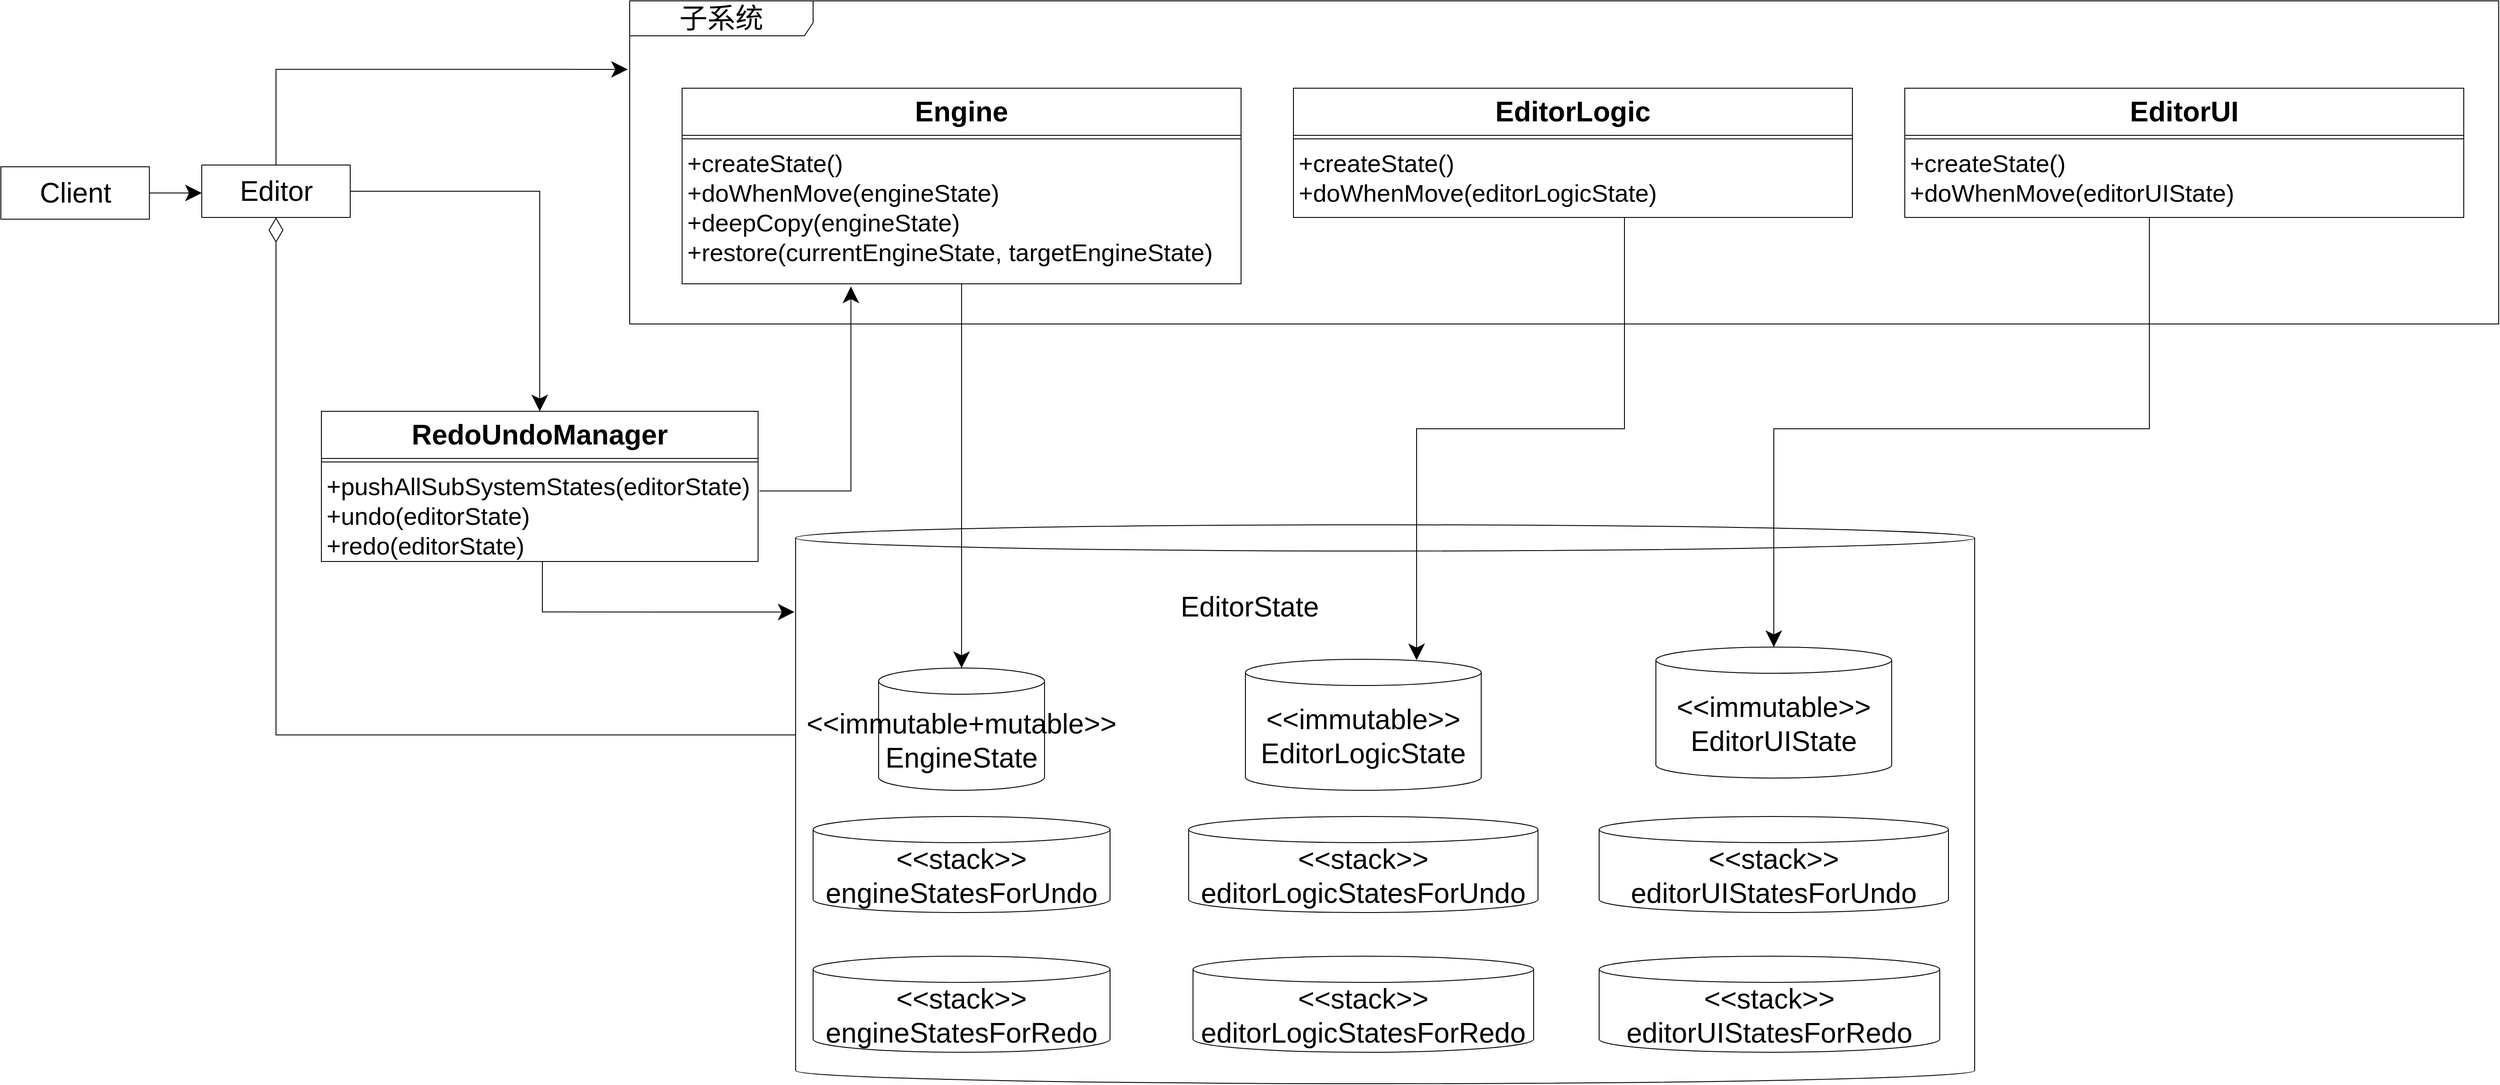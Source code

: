 <mxfile version="14.6.13" type="device"><diagram id="s9eSqb_BOawW_9Xoeaz8" name="第 1 页"><mxGraphModel dx="3192" dy="1680" grid="1" gridSize="10" guides="1" tooltips="1" connect="1" arrows="1" fold="1" page="1" pageScale="1" pageWidth="827" pageHeight="1169" math="0" shadow="0"><root><mxCell id="0"/><mxCell id="1" parent="0"/><mxCell id="5r_FkXxxbvr4db9L5hwZ-36" value="&lt;font style=&quot;font-size: 32px&quot;&gt;子系统&lt;/font&gt;" style="shape=umlFrame;whiteSpace=wrap;html=1;width=210;height=40;fontSize=32;" parent="1" vertex="1"><mxGeometry x="500" y="330" width="2140" height="370" as="geometry"/></mxCell><mxCell id="5r_FkXxxbvr4db9L5hwZ-1" value="" style="shape=cylinder3;whiteSpace=wrap;html=1;boundedLbl=1;backgroundOutline=1;size=15;" parent="1" vertex="1"><mxGeometry x="690" y="930" width="1350" height="640" as="geometry"/></mxCell><mxCell id="5r_FkXxxbvr4db9L5hwZ-2" value="" style="edgeStyle=orthogonalEdgeStyle;rounded=0;orthogonalLoop=1;jettySize=auto;html=1;endSize=16;startSize=16;" parent="1" source="5r_FkXxxbvr4db9L5hwZ-3" edge="1"><mxGeometry relative="1" as="geometry"><mxPoint x="10" y="550" as="targetPoint"/></mxGeometry></mxCell><mxCell id="5r_FkXxxbvr4db9L5hwZ-3" value="Client" style="html=1;fontSize=32;" parent="1" vertex="1"><mxGeometry x="-220" y="520.0" width="170" height="60" as="geometry"/></mxCell><mxCell id="5r_FkXxxbvr4db9L5hwZ-38" style="edgeStyle=orthogonalEdgeStyle;rounded=0;orthogonalLoop=1;jettySize=auto;html=1;entryX=0.302;entryY=1.019;entryDx=0;entryDy=0;entryPerimeter=0;startSize=16;endSize=16;exitX=1.003;exitY=0.266;exitDx=0;exitDy=0;exitPerimeter=0;" parent="1" source="5r_FkXxxbvr4db9L5hwZ-6" target="5r_FkXxxbvr4db9L5hwZ-13" edge="1"><mxGeometry relative="1" as="geometry"><Array as="points"><mxPoint x="753" y="891"/></Array></mxGeometry></mxCell><mxCell id="5r_FkXxxbvr4db9L5hwZ-39" style="edgeStyle=orthogonalEdgeStyle;rounded=0;orthogonalLoop=1;jettySize=auto;html=1;entryX=-0.001;entryY=0.156;entryDx=0;entryDy=0;entryPerimeter=0;startSize=16;endSize=16;" parent="1" source="5r_FkXxxbvr4db9L5hwZ-4" target="5r_FkXxxbvr4db9L5hwZ-1" edge="1"><mxGeometry relative="1" as="geometry"><Array as="points"><mxPoint x="400" y="1030"/></Array></mxGeometry></mxCell><mxCell id="5r_FkXxxbvr4db9L5hwZ-4" value="RedoUndoManager" style="swimlane;fontStyle=1;align=center;verticalAlign=top;childLayout=stackLayout;horizontal=1;startSize=54;horizontalStack=0;resizeParent=1;resizeParentMax=0;resizeLast=0;collapsible=1;marginBottom=0;fontSize=32;" parent="1" vertex="1"><mxGeometry x="147" y="800" width="500" height="172" as="geometry"/></mxCell><mxCell id="5r_FkXxxbvr4db9L5hwZ-5" value="" style="line;strokeWidth=1;fillColor=none;align=left;verticalAlign=middle;spacingTop=-1;spacingLeft=3;spacingRight=3;rotatable=0;labelPosition=right;points=[];portConstraint=eastwest;" parent="5r_FkXxxbvr4db9L5hwZ-4" vertex="1"><mxGeometry y="54" width="500" height="8" as="geometry"/></mxCell><mxCell id="5r_FkXxxbvr4db9L5hwZ-6" value="+pushAllSubSystemStates(editorState)&#10;+undo(editorState)&#10;+redo(editorState)" style="text;strokeColor=none;fillColor=none;align=left;verticalAlign=top;spacingLeft=4;spacingRight=4;overflow=hidden;rotatable=0;points=[[0,0.5],[1,0.5]];portConstraint=eastwest;fontSize=28;" parent="5r_FkXxxbvr4db9L5hwZ-4" vertex="1"><mxGeometry y="62" width="500" height="110" as="geometry"/></mxCell><mxCell id="5r_FkXxxbvr4db9L5hwZ-7" value="&lt;font style=&quot;font-size: 32px&quot;&gt;&amp;lt;&amp;lt;immutable+mutable&amp;gt;&amp;gt;&lt;br&gt;EngineState&lt;/font&gt;" style="shape=cylinder3;whiteSpace=wrap;html=1;boundedLbl=1;backgroundOutline=1;size=15;" parent="1" vertex="1"><mxGeometry x="785" y="1094" width="190" height="140" as="geometry"/></mxCell><mxCell id="5r_FkXxxbvr4db9L5hwZ-8" style="edgeStyle=orthogonalEdgeStyle;rounded=0;orthogonalLoop=1;jettySize=auto;html=1;entryX=0;entryY=0.376;entryDx=0;entryDy=0;entryPerimeter=0;startSize=26;endSize=26;exitX=0.5;exitY=1;exitDx=0;exitDy=0;startArrow=diamondThin;startFill=0;endArrow=none;endFill=0;" parent="1" source="5r_FkXxxbvr4db9L5hwZ-29" target="5r_FkXxxbvr4db9L5hwZ-1" edge="1"><mxGeometry relative="1" as="geometry"><mxPoint x="768.6" y="760" as="sourcePoint"/><mxPoint x="480" y="-471.44" as="targetPoint"/></mxGeometry></mxCell><mxCell id="5r_FkXxxbvr4db9L5hwZ-9" value="&lt;font style=&quot;font-size: 32px&quot;&gt;&amp;lt;&amp;lt;immutable&amp;gt;&amp;gt;&lt;br&gt;EditorLogicState&lt;/font&gt;" style="shape=cylinder3;whiteSpace=wrap;html=1;boundedLbl=1;backgroundOutline=1;size=15;" parent="1" vertex="1"><mxGeometry x="1205" y="1084" width="270" height="150" as="geometry"/></mxCell><mxCell id="5r_FkXxxbvr4db9L5hwZ-10" value="&lt;font style=&quot;font-size: 32px&quot;&gt;&amp;lt;&amp;lt;immutable&amp;gt;&amp;gt;&lt;br&gt;EditorUIState&lt;/font&gt;" style="shape=cylinder3;whiteSpace=wrap;html=1;boundedLbl=1;backgroundOutline=1;size=15;" parent="1" vertex="1"><mxGeometry x="1675" y="1070" width="270" height="150" as="geometry"/></mxCell><mxCell id="5r_FkXxxbvr4db9L5hwZ-30" style="edgeStyle=orthogonalEdgeStyle;rounded=0;orthogonalLoop=1;jettySize=auto;html=1;entryX=0.5;entryY=0;entryDx=0;entryDy=0;entryPerimeter=0;endSize=16;startSize=16;" parent="1" source="5r_FkXxxbvr4db9L5hwZ-11" target="5r_FkXxxbvr4db9L5hwZ-7" edge="1"><mxGeometry relative="1" as="geometry"/></mxCell><mxCell id="5r_FkXxxbvr4db9L5hwZ-11" value="Engine" style="swimlane;fontStyle=1;align=center;verticalAlign=top;childLayout=stackLayout;horizontal=1;startSize=54;horizontalStack=0;resizeParent=1;resizeParentMax=0;resizeLast=0;collapsible=1;marginBottom=0;fontSize=32;" parent="1" vertex="1"><mxGeometry x="560" y="430" width="640" height="224" as="geometry"/></mxCell><mxCell id="5r_FkXxxbvr4db9L5hwZ-12" value="" style="line;strokeWidth=1;fillColor=none;align=left;verticalAlign=middle;spacingTop=-1;spacingLeft=3;spacingRight=3;rotatable=0;labelPosition=right;points=[];portConstraint=eastwest;" parent="5r_FkXxxbvr4db9L5hwZ-11" vertex="1"><mxGeometry y="54" width="640" height="8" as="geometry"/></mxCell><mxCell id="5r_FkXxxbvr4db9L5hwZ-13" value="+createState()&#10;+doWhenMove(engineState)&#10;+deepCopy(engineState)&#10;+restore(currentEngineState, targetEngineState)" style="text;strokeColor=none;fillColor=none;align=left;verticalAlign=top;spacingLeft=4;spacingRight=4;overflow=hidden;rotatable=0;points=[[0,0.5],[1,0.5]];portConstraint=eastwest;fontSize=28;" parent="5r_FkXxxbvr4db9L5hwZ-11" vertex="1"><mxGeometry y="62" width="640" height="162" as="geometry"/></mxCell><mxCell id="5r_FkXxxbvr4db9L5hwZ-31" style="edgeStyle=orthogonalEdgeStyle;rounded=0;orthogonalLoop=1;jettySize=auto;html=1;startSize=16;endSize=16;entryX=0.726;entryY=0.007;entryDx=0;entryDy=0;entryPerimeter=0;" parent="1" source="5r_FkXxxbvr4db9L5hwZ-14" target="5r_FkXxxbvr4db9L5hwZ-9" edge="1"><mxGeometry relative="1" as="geometry"><Array as="points"><mxPoint x="1639" y="820"/><mxPoint x="1401" y="820"/></Array><mxPoint x="1401" y="1080" as="targetPoint"/></mxGeometry></mxCell><mxCell id="5r_FkXxxbvr4db9L5hwZ-14" value="EditorLogic" style="swimlane;fontStyle=1;align=center;verticalAlign=top;childLayout=stackLayout;horizontal=1;startSize=54;horizontalStack=0;resizeParent=1;resizeParentMax=0;resizeLast=0;collapsible=1;marginBottom=0;fontSize=32;" parent="1" vertex="1"><mxGeometry x="1260" y="430" width="640" height="148" as="geometry"/></mxCell><mxCell id="5r_FkXxxbvr4db9L5hwZ-15" value="" style="line;strokeWidth=1;fillColor=none;align=left;verticalAlign=middle;spacingTop=-1;spacingLeft=3;spacingRight=3;rotatable=0;labelPosition=right;points=[];portConstraint=eastwest;" parent="5r_FkXxxbvr4db9L5hwZ-14" vertex="1"><mxGeometry y="54" width="640" height="8" as="geometry"/></mxCell><mxCell id="5r_FkXxxbvr4db9L5hwZ-16" value="+createState()&#10;+doWhenMove(editorLogicState)&#10;" style="text;strokeColor=none;fillColor=none;align=left;verticalAlign=top;spacingLeft=4;spacingRight=4;overflow=hidden;rotatable=0;points=[[0,0.5],[1,0.5]];portConstraint=eastwest;fontSize=28;" parent="5r_FkXxxbvr4db9L5hwZ-14" vertex="1"><mxGeometry y="62" width="640" height="86" as="geometry"/></mxCell><mxCell id="5r_FkXxxbvr4db9L5hwZ-32" style="edgeStyle=orthogonalEdgeStyle;rounded=0;orthogonalLoop=1;jettySize=auto;html=1;startSize=16;endSize=16;entryX=0.5;entryY=0;entryDx=0;entryDy=0;entryPerimeter=0;" parent="1" source="5r_FkXxxbvr4db9L5hwZ-19" target="5r_FkXxxbvr4db9L5hwZ-10" edge="1"><mxGeometry relative="1" as="geometry"><Array as="points"><mxPoint x="2240" y="820"/><mxPoint x="1810" y="820"/></Array></mxGeometry></mxCell><mxCell id="5r_FkXxxbvr4db9L5hwZ-17" value="EditorUI" style="swimlane;fontStyle=1;align=center;verticalAlign=top;childLayout=stackLayout;horizontal=1;startSize=54;horizontalStack=0;resizeParent=1;resizeParentMax=0;resizeLast=0;collapsible=1;marginBottom=0;fontSize=32;" parent="1" vertex="1"><mxGeometry x="1960" y="430" width="640" height="148" as="geometry"/></mxCell><mxCell id="5r_FkXxxbvr4db9L5hwZ-18" value="" style="line;strokeWidth=1;fillColor=none;align=left;verticalAlign=middle;spacingTop=-1;spacingLeft=3;spacingRight=3;rotatable=0;labelPosition=right;points=[];portConstraint=eastwest;" parent="5r_FkXxxbvr4db9L5hwZ-17" vertex="1"><mxGeometry y="54" width="640" height="8" as="geometry"/></mxCell><mxCell id="5r_FkXxxbvr4db9L5hwZ-19" value="+createState()&#10;+doWhenMove(editorUIState)&#10;" style="text;strokeColor=none;fillColor=none;align=left;verticalAlign=top;spacingLeft=4;spacingRight=4;overflow=hidden;rotatable=0;points=[[0,0.5],[1,0.5]];portConstraint=eastwest;fontSize=28;" parent="5r_FkXxxbvr4db9L5hwZ-17" vertex="1"><mxGeometry y="62" width="640" height="86" as="geometry"/></mxCell><mxCell id="5r_FkXxxbvr4db9L5hwZ-20" value="&lt;font style=&quot;font-size: 32px&quot;&gt;EditorState&lt;/font&gt;" style="text;html=1;strokeColor=none;fillColor=none;align=center;verticalAlign=middle;whiteSpace=wrap;rounded=0;" parent="1" vertex="1"><mxGeometry x="1190" y="1004" width="40" height="40" as="geometry"/></mxCell><mxCell id="5r_FkXxxbvr4db9L5hwZ-21" value="&lt;span style=&quot;font-size: 32px ; text-align: left&quot;&gt;&amp;lt;&amp;lt;stack&amp;gt;&amp;gt;&lt;br&gt;engineStatesForUndo&lt;/span&gt;" style="shape=cylinder3;whiteSpace=wrap;html=1;boundedLbl=1;backgroundOutline=1;size=15;" parent="1" vertex="1"><mxGeometry x="710" y="1264" width="340" height="110" as="geometry"/></mxCell><mxCell id="5r_FkXxxbvr4db9L5hwZ-22" value="&lt;span style=&quot;font-size: 32px ; text-align: left&quot;&gt;&amp;lt;&amp;lt;stack&amp;gt;&amp;gt;&lt;br&gt;engineStatesForRedo&lt;/span&gt;" style="shape=cylinder3;whiteSpace=wrap;html=1;boundedLbl=1;backgroundOutline=1;size=15;" parent="1" vertex="1"><mxGeometry x="710" y="1424" width="340" height="110" as="geometry"/></mxCell><mxCell id="5r_FkXxxbvr4db9L5hwZ-23" value="&lt;span style=&quot;font-size: 32px ; text-align: left&quot;&gt;&amp;lt;&amp;lt;stack&amp;gt;&amp;gt;&lt;br&gt;editorLogicStatesForUndo&lt;/span&gt;" style="shape=cylinder3;whiteSpace=wrap;html=1;boundedLbl=1;backgroundOutline=1;size=15;" parent="1" vertex="1"><mxGeometry x="1140" y="1264" width="400" height="110" as="geometry"/></mxCell><mxCell id="5r_FkXxxbvr4db9L5hwZ-24" value="&lt;span style=&quot;font-size: 32px ; text-align: left&quot;&gt;&amp;lt;&amp;lt;stack&amp;gt;&amp;gt;&lt;br&gt;editorLogicStatesForRedo&lt;/span&gt;" style="shape=cylinder3;whiteSpace=wrap;html=1;boundedLbl=1;backgroundOutline=1;size=15;" parent="1" vertex="1"><mxGeometry x="1145" y="1424" width="390" height="110" as="geometry"/></mxCell><mxCell id="5r_FkXxxbvr4db9L5hwZ-25" value="&lt;span style=&quot;font-size: 32px ; text-align: left&quot;&gt;&amp;lt;&amp;lt;stack&amp;gt;&amp;gt;&lt;br&gt;editorUIStatesForUndo&lt;/span&gt;" style="shape=cylinder3;whiteSpace=wrap;html=1;boundedLbl=1;backgroundOutline=1;size=15;" parent="1" vertex="1"><mxGeometry x="1610" y="1264" width="400" height="110" as="geometry"/></mxCell><mxCell id="5r_FkXxxbvr4db9L5hwZ-26" value="&lt;span style=&quot;font-size: 32px ; text-align: left&quot;&gt;&amp;lt;&amp;lt;stack&amp;gt;&amp;gt;&lt;br&gt;editorUIStatesForRedo&lt;/span&gt;" style="shape=cylinder3;whiteSpace=wrap;html=1;boundedLbl=1;backgroundOutline=1;size=15;" parent="1" vertex="1"><mxGeometry x="1610" y="1424" width="390" height="110" as="geometry"/></mxCell><mxCell id="5r_FkXxxbvr4db9L5hwZ-37" style="edgeStyle=orthogonalEdgeStyle;rounded=0;orthogonalLoop=1;jettySize=auto;html=1;entryX=-0.001;entryY=0.212;entryDx=0;entryDy=0;entryPerimeter=0;startSize=16;endSize=16;exitX=0.5;exitY=0;exitDx=0;exitDy=0;" parent="1" source="5r_FkXxxbvr4db9L5hwZ-29" target="5r_FkXxxbvr4db9L5hwZ-36" edge="1"><mxGeometry relative="1" as="geometry"/></mxCell><mxCell id="5r_FkXxxbvr4db9L5hwZ-40" style="edgeStyle=orthogonalEdgeStyle;rounded=0;orthogonalLoop=1;jettySize=auto;html=1;startSize=16;endSize=16;exitX=1;exitY=0.5;exitDx=0;exitDy=0;" parent="1" source="5r_FkXxxbvr4db9L5hwZ-29" target="5r_FkXxxbvr4db9L5hwZ-4" edge="1"><mxGeometry relative="1" as="geometry"/></mxCell><mxCell id="5r_FkXxxbvr4db9L5hwZ-29" value="Editor" style="html=1;fontSize=32;" parent="1" vertex="1"><mxGeometry x="10" y="518.0" width="170" height="60" as="geometry"/></mxCell></root></mxGraphModel></diagram></mxfile>